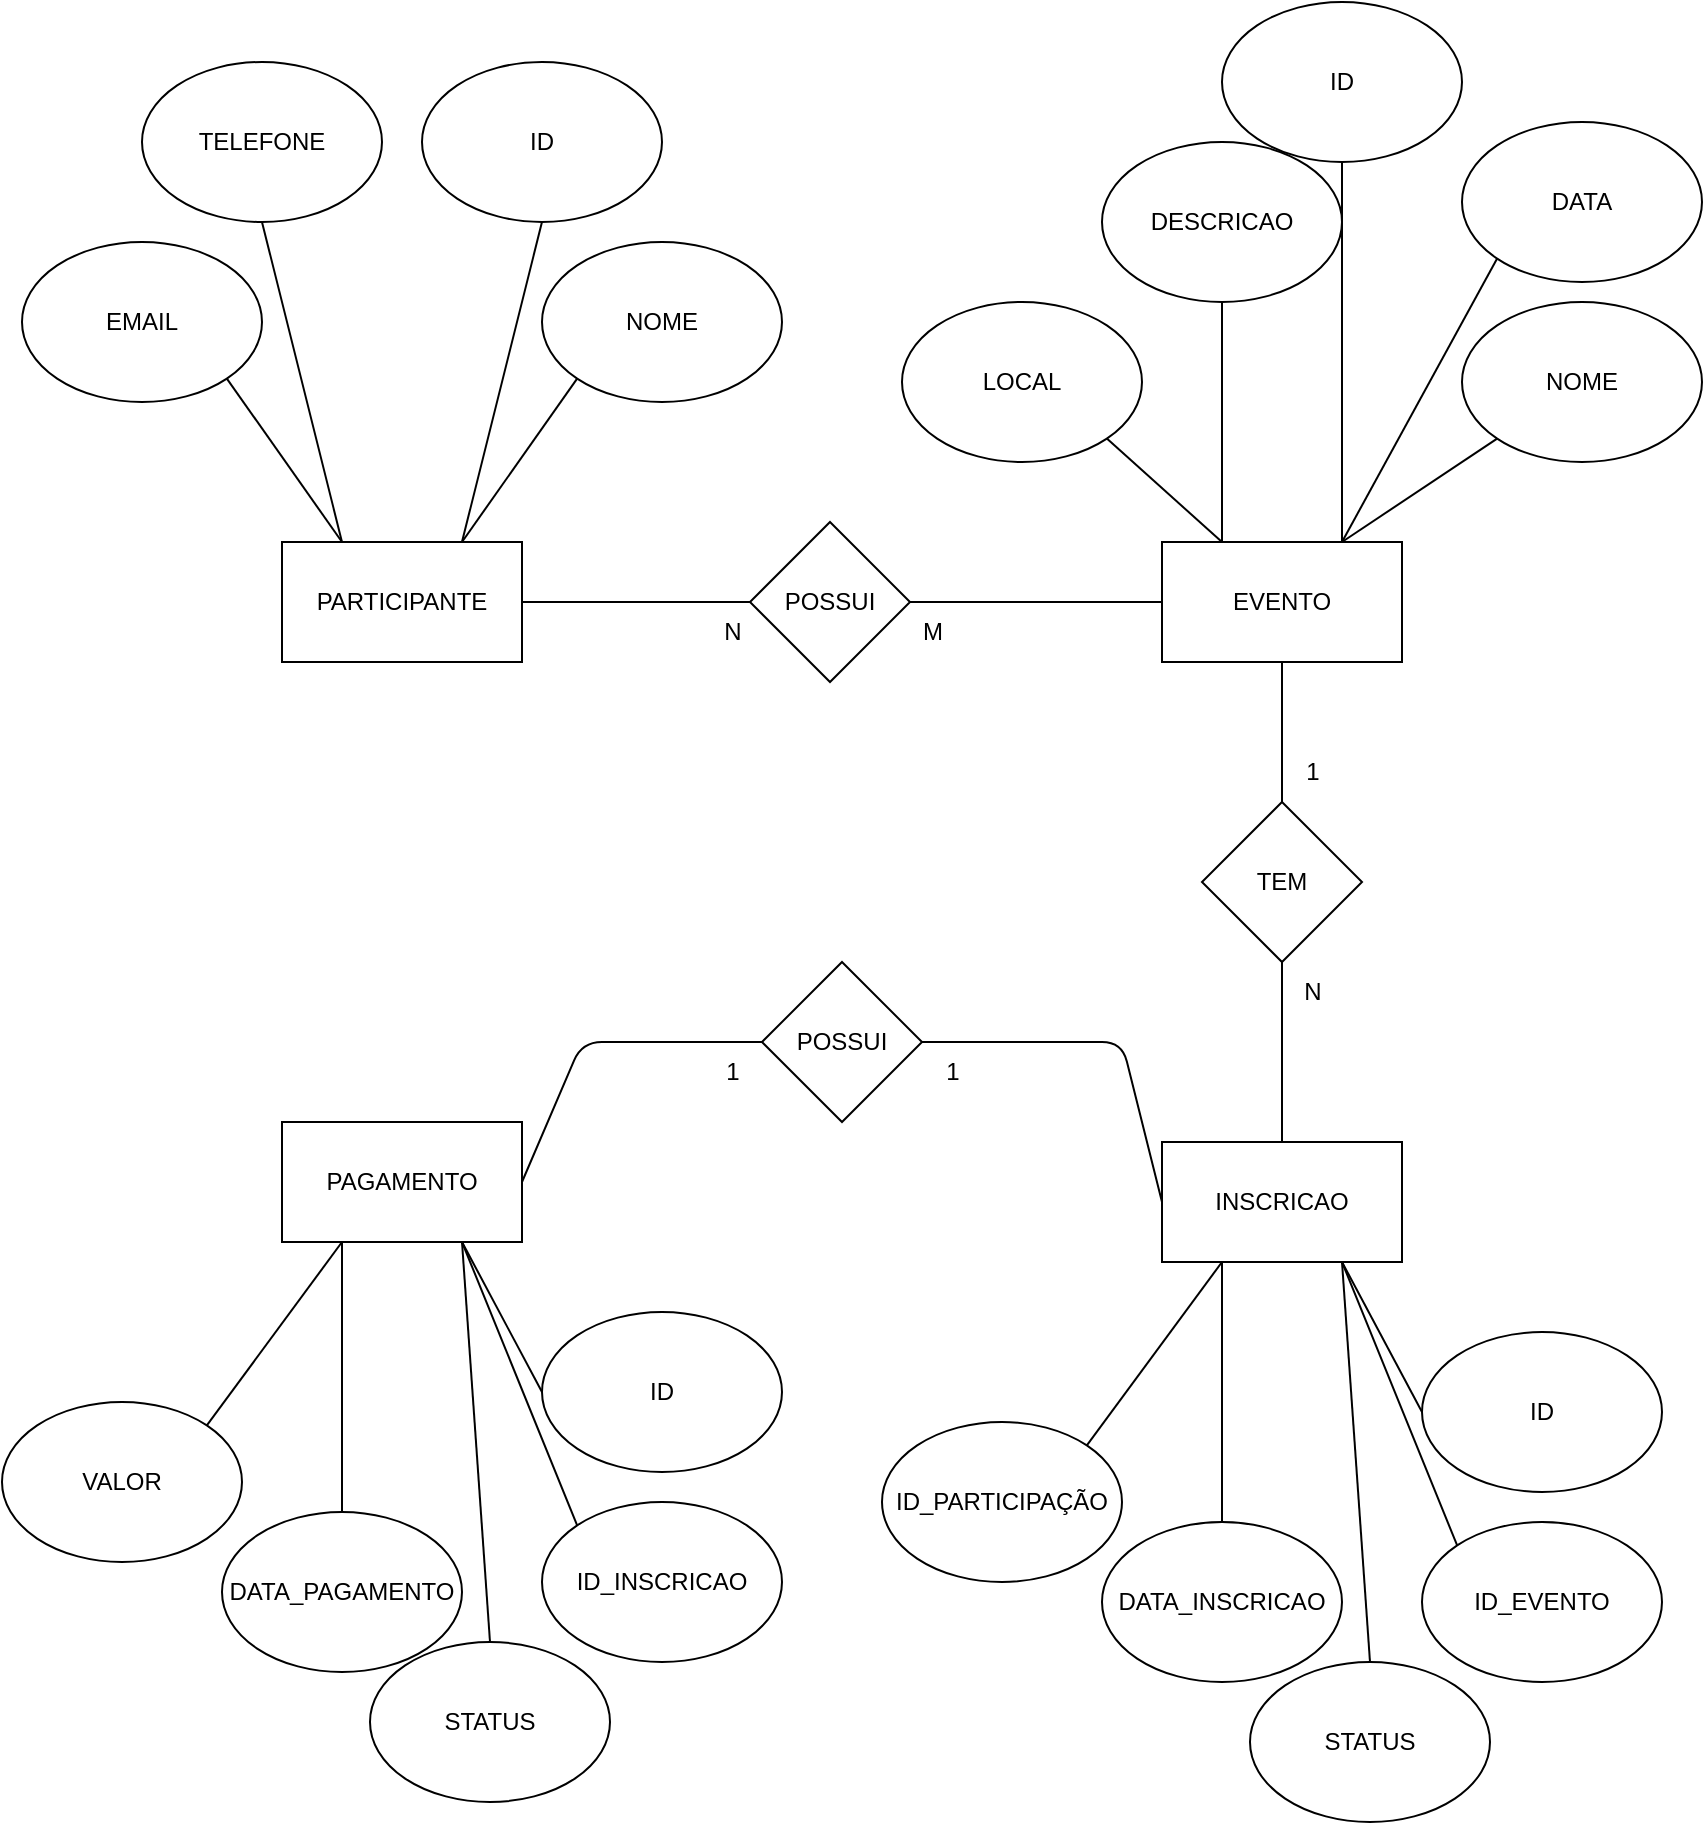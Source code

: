 <mxfile>
    <diagram id="HsxtDmDlpBUnqhPYHlJu" name="Página-1">
        <mxGraphModel dx="829" dy="1588" grid="1" gridSize="10" guides="1" tooltips="1" connect="1" arrows="1" fold="1" page="1" pageScale="1" pageWidth="827" pageHeight="1169" math="0" shadow="0">
            <root>
                <mxCell id="0"/>
                <mxCell id="1" parent="0"/>
                <mxCell id="2" value="PARTICIPANTE" style="rounded=0;whiteSpace=wrap;html=1;" vertex="1" parent="1">
                    <mxGeometry x="140" y="60" width="120" height="60" as="geometry"/>
                </mxCell>
                <mxCell id="3" value="EMAIL" style="ellipse;whiteSpace=wrap;html=1;" vertex="1" parent="1">
                    <mxGeometry x="10" y="-90" width="120" height="80" as="geometry"/>
                </mxCell>
                <mxCell id="4" value="TELEFONE" style="ellipse;whiteSpace=wrap;html=1;" vertex="1" parent="1">
                    <mxGeometry x="70" y="-180" width="120" height="80" as="geometry"/>
                </mxCell>
                <mxCell id="5" value="NOME" style="ellipse;whiteSpace=wrap;html=1;" vertex="1" parent="1">
                    <mxGeometry x="270" y="-90" width="120" height="80" as="geometry"/>
                </mxCell>
                <mxCell id="6" value="ID" style="ellipse;whiteSpace=wrap;html=1;" vertex="1" parent="1">
                    <mxGeometry x="210" y="-180" width="120" height="80" as="geometry"/>
                </mxCell>
                <mxCell id="9" value="" style="endArrow=none;html=1;exitX=1;exitY=1;exitDx=0;exitDy=0;entryX=0.25;entryY=0;entryDx=0;entryDy=0;" edge="1" parent="1" source="3" target="2">
                    <mxGeometry width="50" height="50" relative="1" as="geometry">
                        <mxPoint x="340" y="20" as="sourcePoint"/>
                        <mxPoint x="390" y="-30" as="targetPoint"/>
                    </mxGeometry>
                </mxCell>
                <mxCell id="10" value="" style="endArrow=none;html=1;exitX=0.5;exitY=1;exitDx=0;exitDy=0;entryX=0.25;entryY=0;entryDx=0;entryDy=0;" edge="1" parent="1" source="4" target="2">
                    <mxGeometry width="50" height="50" relative="1" as="geometry">
                        <mxPoint x="122" y="-12" as="sourcePoint"/>
                        <mxPoint x="180" y="70" as="targetPoint"/>
                    </mxGeometry>
                </mxCell>
                <mxCell id="11" value="" style="endArrow=none;html=1;exitX=0.5;exitY=1;exitDx=0;exitDy=0;entryX=0.75;entryY=0;entryDx=0;entryDy=0;" edge="1" parent="1" source="6" target="2">
                    <mxGeometry width="50" height="50" relative="1" as="geometry">
                        <mxPoint x="140" y="-90" as="sourcePoint"/>
                        <mxPoint x="180" y="70" as="targetPoint"/>
                    </mxGeometry>
                </mxCell>
                <mxCell id="12" value="" style="endArrow=none;html=1;exitX=0;exitY=1;exitDx=0;exitDy=0;entryX=0.75;entryY=0;entryDx=0;entryDy=0;" edge="1" parent="1" source="5" target="2">
                    <mxGeometry width="50" height="50" relative="1" as="geometry">
                        <mxPoint x="280" y="-90" as="sourcePoint"/>
                        <mxPoint x="240" y="70" as="targetPoint"/>
                    </mxGeometry>
                </mxCell>
                <mxCell id="13" value="EVENTO" style="rounded=0;whiteSpace=wrap;html=1;" vertex="1" parent="1">
                    <mxGeometry x="580" y="60" width="120" height="60" as="geometry"/>
                </mxCell>
                <mxCell id="14" value="LOCAL" style="ellipse;whiteSpace=wrap;html=1;" vertex="1" parent="1">
                    <mxGeometry x="450" y="-60" width="120" height="80" as="geometry"/>
                </mxCell>
                <mxCell id="15" value="DESCRICAO" style="ellipse;whiteSpace=wrap;html=1;" vertex="1" parent="1">
                    <mxGeometry x="550" y="-140" width="120" height="80" as="geometry"/>
                </mxCell>
                <mxCell id="16" value="NOME" style="ellipse;whiteSpace=wrap;html=1;" vertex="1" parent="1">
                    <mxGeometry x="730" y="-60" width="120" height="80" as="geometry"/>
                </mxCell>
                <mxCell id="17" value="ID" style="ellipse;whiteSpace=wrap;html=1;" vertex="1" parent="1">
                    <mxGeometry x="610" y="-210" width="120" height="80" as="geometry"/>
                </mxCell>
                <mxCell id="18" value="" style="endArrow=none;html=1;exitX=1;exitY=1;exitDx=0;exitDy=0;entryX=0.25;entryY=0;entryDx=0;entryDy=0;" edge="1" parent="1" source="14" target="13">
                    <mxGeometry width="50" height="50" relative="1" as="geometry">
                        <mxPoint x="780" y="20" as="sourcePoint"/>
                        <mxPoint x="830" y="-30" as="targetPoint"/>
                    </mxGeometry>
                </mxCell>
                <mxCell id="19" value="" style="endArrow=none;html=1;exitX=0.5;exitY=1;exitDx=0;exitDy=0;entryX=0.25;entryY=0;entryDx=0;entryDy=0;" edge="1" parent="1" source="15" target="13">
                    <mxGeometry width="50" height="50" relative="1" as="geometry">
                        <mxPoint x="562" y="-12" as="sourcePoint"/>
                        <mxPoint x="620" y="70" as="targetPoint"/>
                    </mxGeometry>
                </mxCell>
                <mxCell id="20" value="" style="endArrow=none;html=1;exitX=0.5;exitY=1;exitDx=0;exitDy=0;entryX=0.75;entryY=0;entryDx=0;entryDy=0;" edge="1" parent="1" source="17" target="13">
                    <mxGeometry width="50" height="50" relative="1" as="geometry">
                        <mxPoint x="580" y="-90" as="sourcePoint"/>
                        <mxPoint x="620" y="70" as="targetPoint"/>
                    </mxGeometry>
                </mxCell>
                <mxCell id="21" value="" style="endArrow=none;html=1;exitX=0;exitY=1;exitDx=0;exitDy=0;entryX=0.75;entryY=0;entryDx=0;entryDy=0;" edge="1" parent="1" source="16" target="13">
                    <mxGeometry width="50" height="50" relative="1" as="geometry">
                        <mxPoint x="720" y="-90" as="sourcePoint"/>
                        <mxPoint x="680" y="70" as="targetPoint"/>
                    </mxGeometry>
                </mxCell>
                <mxCell id="22" value="DATA" style="ellipse;whiteSpace=wrap;html=1;" vertex="1" parent="1">
                    <mxGeometry x="730" y="-150" width="120" height="80" as="geometry"/>
                </mxCell>
                <mxCell id="23" value="" style="endArrow=none;html=1;exitX=0;exitY=1;exitDx=0;exitDy=0;" edge="1" parent="1" source="22">
                    <mxGeometry width="50" height="50" relative="1" as="geometry">
                        <mxPoint x="680" y="-100" as="sourcePoint"/>
                        <mxPoint x="670" y="60" as="targetPoint"/>
                    </mxGeometry>
                </mxCell>
                <mxCell id="24" value="PAGAMENTO" style="rounded=0;whiteSpace=wrap;html=1;" vertex="1" parent="1">
                    <mxGeometry x="140" y="350" width="120" height="60" as="geometry"/>
                </mxCell>
                <mxCell id="25" value="VALOR" style="ellipse;whiteSpace=wrap;html=1;" vertex="1" parent="1">
                    <mxGeometry y="490" width="120" height="80" as="geometry"/>
                </mxCell>
                <mxCell id="26" value="DATA_PAGAMENTO" style="ellipse;whiteSpace=wrap;html=1;" vertex="1" parent="1">
                    <mxGeometry x="110" y="545" width="120" height="80" as="geometry"/>
                </mxCell>
                <mxCell id="27" value="ID_INSCRICAO" style="ellipse;whiteSpace=wrap;html=1;" vertex="1" parent="1">
                    <mxGeometry x="270" y="540" width="120" height="80" as="geometry"/>
                </mxCell>
                <mxCell id="28" value="STATUS" style="ellipse;whiteSpace=wrap;html=1;" vertex="1" parent="1">
                    <mxGeometry x="184" y="610" width="120" height="80" as="geometry"/>
                </mxCell>
                <mxCell id="29" value="" style="endArrow=none;html=1;exitX=1;exitY=0;exitDx=0;exitDy=0;entryX=0.25;entryY=1;entryDx=0;entryDy=0;" edge="1" parent="1" source="25" target="24">
                    <mxGeometry width="50" height="50" relative="1" as="geometry">
                        <mxPoint x="350" y="345" as="sourcePoint"/>
                        <mxPoint x="400" y="295" as="targetPoint"/>
                    </mxGeometry>
                </mxCell>
                <mxCell id="30" value="" style="endArrow=none;html=1;exitX=0.5;exitY=0;exitDx=0;exitDy=0;entryX=0.25;entryY=1;entryDx=0;entryDy=0;" edge="1" parent="1" source="26" target="24">
                    <mxGeometry width="50" height="50" relative="1" as="geometry">
                        <mxPoint x="132" y="313" as="sourcePoint"/>
                        <mxPoint x="190" y="395" as="targetPoint"/>
                    </mxGeometry>
                </mxCell>
                <mxCell id="31" value="" style="endArrow=none;html=1;exitX=0.5;exitY=0;exitDx=0;exitDy=0;entryX=0.75;entryY=1;entryDx=0;entryDy=0;" edge="1" parent="1" source="28" target="24">
                    <mxGeometry width="50" height="50" relative="1" as="geometry">
                        <mxPoint x="150" y="235" as="sourcePoint"/>
                        <mxPoint x="250" y="450" as="targetPoint"/>
                    </mxGeometry>
                </mxCell>
                <mxCell id="32" value="" style="endArrow=none;html=1;exitX=0;exitY=0;exitDx=0;exitDy=0;entryX=0.75;entryY=1;entryDx=0;entryDy=0;" edge="1" parent="1" source="27" target="24">
                    <mxGeometry width="50" height="50" relative="1" as="geometry">
                        <mxPoint x="290" y="235" as="sourcePoint"/>
                        <mxPoint x="250" y="395" as="targetPoint"/>
                    </mxGeometry>
                </mxCell>
                <mxCell id="33" value="ID" style="ellipse;whiteSpace=wrap;html=1;" vertex="1" parent="1">
                    <mxGeometry x="270" y="445" width="120" height="80" as="geometry"/>
                </mxCell>
                <mxCell id="34" value="" style="endArrow=none;html=1;exitX=0;exitY=0.5;exitDx=0;exitDy=0;entryX=0.75;entryY=1;entryDx=0;entryDy=0;" edge="1" parent="1" source="33" target="24">
                    <mxGeometry width="50" height="50" relative="1" as="geometry">
                        <mxPoint x="250" y="225" as="sourcePoint"/>
                        <mxPoint x="240" y="440" as="targetPoint"/>
                    </mxGeometry>
                </mxCell>
                <mxCell id="38" value="INSCRICAO" style="rounded=0;whiteSpace=wrap;html=1;" vertex="1" parent="1">
                    <mxGeometry x="580" y="360" width="120" height="60" as="geometry"/>
                </mxCell>
                <mxCell id="39" value="ID_PARTICIPAÇÃO" style="ellipse;whiteSpace=wrap;html=1;" vertex="1" parent="1">
                    <mxGeometry x="440" y="500" width="120" height="80" as="geometry"/>
                </mxCell>
                <mxCell id="40" value="DATA_INSCRICAO" style="ellipse;whiteSpace=wrap;html=1;" vertex="1" parent="1">
                    <mxGeometry x="550" y="550" width="120" height="80" as="geometry"/>
                </mxCell>
                <mxCell id="41" value="ID_EVENTO" style="ellipse;whiteSpace=wrap;html=1;" vertex="1" parent="1">
                    <mxGeometry x="710" y="550" width="120" height="80" as="geometry"/>
                </mxCell>
                <mxCell id="42" value="STATUS" style="ellipse;whiteSpace=wrap;html=1;" vertex="1" parent="1">
                    <mxGeometry x="624" y="620" width="120" height="80" as="geometry"/>
                </mxCell>
                <mxCell id="43" value="" style="endArrow=none;html=1;exitX=1;exitY=0;exitDx=0;exitDy=0;entryX=0.25;entryY=1;entryDx=0;entryDy=0;" edge="1" parent="1" source="39" target="38">
                    <mxGeometry width="50" height="50" relative="1" as="geometry">
                        <mxPoint x="790" y="355" as="sourcePoint"/>
                        <mxPoint x="840" y="305" as="targetPoint"/>
                    </mxGeometry>
                </mxCell>
                <mxCell id="44" value="" style="endArrow=none;html=1;exitX=0.5;exitY=0;exitDx=0;exitDy=0;entryX=0.25;entryY=1;entryDx=0;entryDy=0;" edge="1" parent="1" source="40" target="38">
                    <mxGeometry width="50" height="50" relative="1" as="geometry">
                        <mxPoint x="572" y="323" as="sourcePoint"/>
                        <mxPoint x="630" y="405" as="targetPoint"/>
                    </mxGeometry>
                </mxCell>
                <mxCell id="45" value="" style="endArrow=none;html=1;exitX=0.5;exitY=0;exitDx=0;exitDy=0;entryX=0.75;entryY=1;entryDx=0;entryDy=0;" edge="1" parent="1" source="42" target="38">
                    <mxGeometry width="50" height="50" relative="1" as="geometry">
                        <mxPoint x="590" y="245" as="sourcePoint"/>
                        <mxPoint x="690" y="460" as="targetPoint"/>
                    </mxGeometry>
                </mxCell>
                <mxCell id="46" value="" style="endArrow=none;html=1;exitX=0;exitY=0;exitDx=0;exitDy=0;entryX=0.75;entryY=1;entryDx=0;entryDy=0;" edge="1" parent="1" source="41" target="38">
                    <mxGeometry width="50" height="50" relative="1" as="geometry">
                        <mxPoint x="730" y="245" as="sourcePoint"/>
                        <mxPoint x="690" y="405" as="targetPoint"/>
                    </mxGeometry>
                </mxCell>
                <mxCell id="47" value="ID" style="ellipse;whiteSpace=wrap;html=1;" vertex="1" parent="1">
                    <mxGeometry x="710" y="455" width="120" height="80" as="geometry"/>
                </mxCell>
                <mxCell id="48" value="" style="endArrow=none;html=1;exitX=0;exitY=0.5;exitDx=0;exitDy=0;entryX=0.75;entryY=1;entryDx=0;entryDy=0;" edge="1" parent="1" source="47" target="38">
                    <mxGeometry width="50" height="50" relative="1" as="geometry">
                        <mxPoint x="690" y="235" as="sourcePoint"/>
                        <mxPoint x="680" y="450" as="targetPoint"/>
                    </mxGeometry>
                </mxCell>
                <mxCell id="49" value="POSSUI" style="rhombus;whiteSpace=wrap;html=1;" vertex="1" parent="1">
                    <mxGeometry x="380" y="270" width="80" height="80" as="geometry"/>
                </mxCell>
                <mxCell id="50" value="" style="endArrow=none;html=1;entryX=0;entryY=0.5;entryDx=0;entryDy=0;exitX=1;exitY=0.5;exitDx=0;exitDy=0;" edge="1" parent="1" source="24" target="49">
                    <mxGeometry width="50" height="50" relative="1" as="geometry">
                        <mxPoint x="260" y="400" as="sourcePoint"/>
                        <mxPoint x="310" y="350" as="targetPoint"/>
                        <Array as="points">
                            <mxPoint x="290" y="310"/>
                        </Array>
                    </mxGeometry>
                </mxCell>
                <mxCell id="51" value="" style="endArrow=none;html=1;entryX=1;entryY=0.5;entryDx=0;entryDy=0;exitX=0;exitY=0.5;exitDx=0;exitDy=0;" edge="1" parent="1" source="38" target="49">
                    <mxGeometry width="50" height="50" relative="1" as="geometry">
                        <mxPoint x="270" y="390" as="sourcePoint"/>
                        <mxPoint x="400" y="320" as="targetPoint"/>
                        <Array as="points">
                            <mxPoint x="560" y="310"/>
                        </Array>
                    </mxGeometry>
                </mxCell>
                <mxCell id="52" value="1" style="text;html=1;align=center;verticalAlign=middle;resizable=0;points=[];autosize=1;strokeColor=none;fillColor=none;" vertex="1" parent="1">
                    <mxGeometry x="350" y="310" width="30" height="30" as="geometry"/>
                </mxCell>
                <mxCell id="53" value="1" style="text;html=1;align=center;verticalAlign=middle;resizable=0;points=[];autosize=1;strokeColor=none;fillColor=none;" vertex="1" parent="1">
                    <mxGeometry x="460" y="310" width="30" height="30" as="geometry"/>
                </mxCell>
                <mxCell id="54" value="TEM" style="rhombus;whiteSpace=wrap;html=1;" vertex="1" parent="1">
                    <mxGeometry x="600" y="190" width="80" height="80" as="geometry"/>
                </mxCell>
                <mxCell id="55" value="" style="endArrow=none;html=1;entryX=0.5;entryY=1;entryDx=0;entryDy=0;exitX=0.5;exitY=0;exitDx=0;exitDy=0;" edge="1" parent="1" source="54" target="13">
                    <mxGeometry width="50" height="50" relative="1" as="geometry">
                        <mxPoint x="530" y="270" as="sourcePoint"/>
                        <mxPoint x="580" y="220" as="targetPoint"/>
                    </mxGeometry>
                </mxCell>
                <mxCell id="56" value="" style="endArrow=none;html=1;entryX=0.5;entryY=1;entryDx=0;entryDy=0;exitX=0.5;exitY=0;exitDx=0;exitDy=0;" edge="1" parent="1" source="38" target="54">
                    <mxGeometry width="50" height="50" relative="1" as="geometry">
                        <mxPoint x="640" y="190" as="sourcePoint"/>
                        <mxPoint x="640" y="130" as="targetPoint"/>
                    </mxGeometry>
                </mxCell>
                <mxCell id="57" value="1" style="text;html=1;align=center;verticalAlign=middle;resizable=0;points=[];autosize=1;strokeColor=none;fillColor=none;" vertex="1" parent="1">
                    <mxGeometry x="640" y="160" width="30" height="30" as="geometry"/>
                </mxCell>
                <mxCell id="59" value="N" style="text;html=1;align=center;verticalAlign=middle;resizable=0;points=[];autosize=1;strokeColor=none;fillColor=none;" vertex="1" parent="1">
                    <mxGeometry x="640" y="270" width="30" height="30" as="geometry"/>
                </mxCell>
                <mxCell id="60" value="POSSUI" style="rhombus;whiteSpace=wrap;html=1;" vertex="1" parent="1">
                    <mxGeometry x="374" y="50" width="80" height="80" as="geometry"/>
                </mxCell>
                <mxCell id="61" value="" style="endArrow=none;html=1;entryX=1;entryY=0.5;entryDx=0;entryDy=0;exitX=0;exitY=0.5;exitDx=0;exitDy=0;" edge="1" parent="1" source="13" target="60">
                    <mxGeometry width="50" height="50" relative="1" as="geometry">
                        <mxPoint x="660" y="70" as="sourcePoint"/>
                        <mxPoint x="710" y="20" as="targetPoint"/>
                    </mxGeometry>
                </mxCell>
                <mxCell id="62" value="" style="endArrow=none;html=1;entryX=1;entryY=0.5;entryDx=0;entryDy=0;exitX=0;exitY=0.5;exitDx=0;exitDy=0;" edge="1" parent="1" source="60" target="2">
                    <mxGeometry width="50" height="50" relative="1" as="geometry">
                        <mxPoint x="360" y="60" as="sourcePoint"/>
                        <mxPoint x="464" y="100" as="targetPoint"/>
                    </mxGeometry>
                </mxCell>
                <mxCell id="64" value="N" style="text;html=1;align=center;verticalAlign=middle;resizable=0;points=[];autosize=1;strokeColor=none;fillColor=none;" vertex="1" parent="1">
                    <mxGeometry x="350" y="90" width="30" height="30" as="geometry"/>
                </mxCell>
                <mxCell id="65" value="M" style="text;html=1;align=center;verticalAlign=middle;resizable=0;points=[];autosize=1;strokeColor=none;fillColor=none;" vertex="1" parent="1">
                    <mxGeometry x="450" y="90" width="30" height="30" as="geometry"/>
                </mxCell>
            </root>
        </mxGraphModel>
    </diagram>
</mxfile>